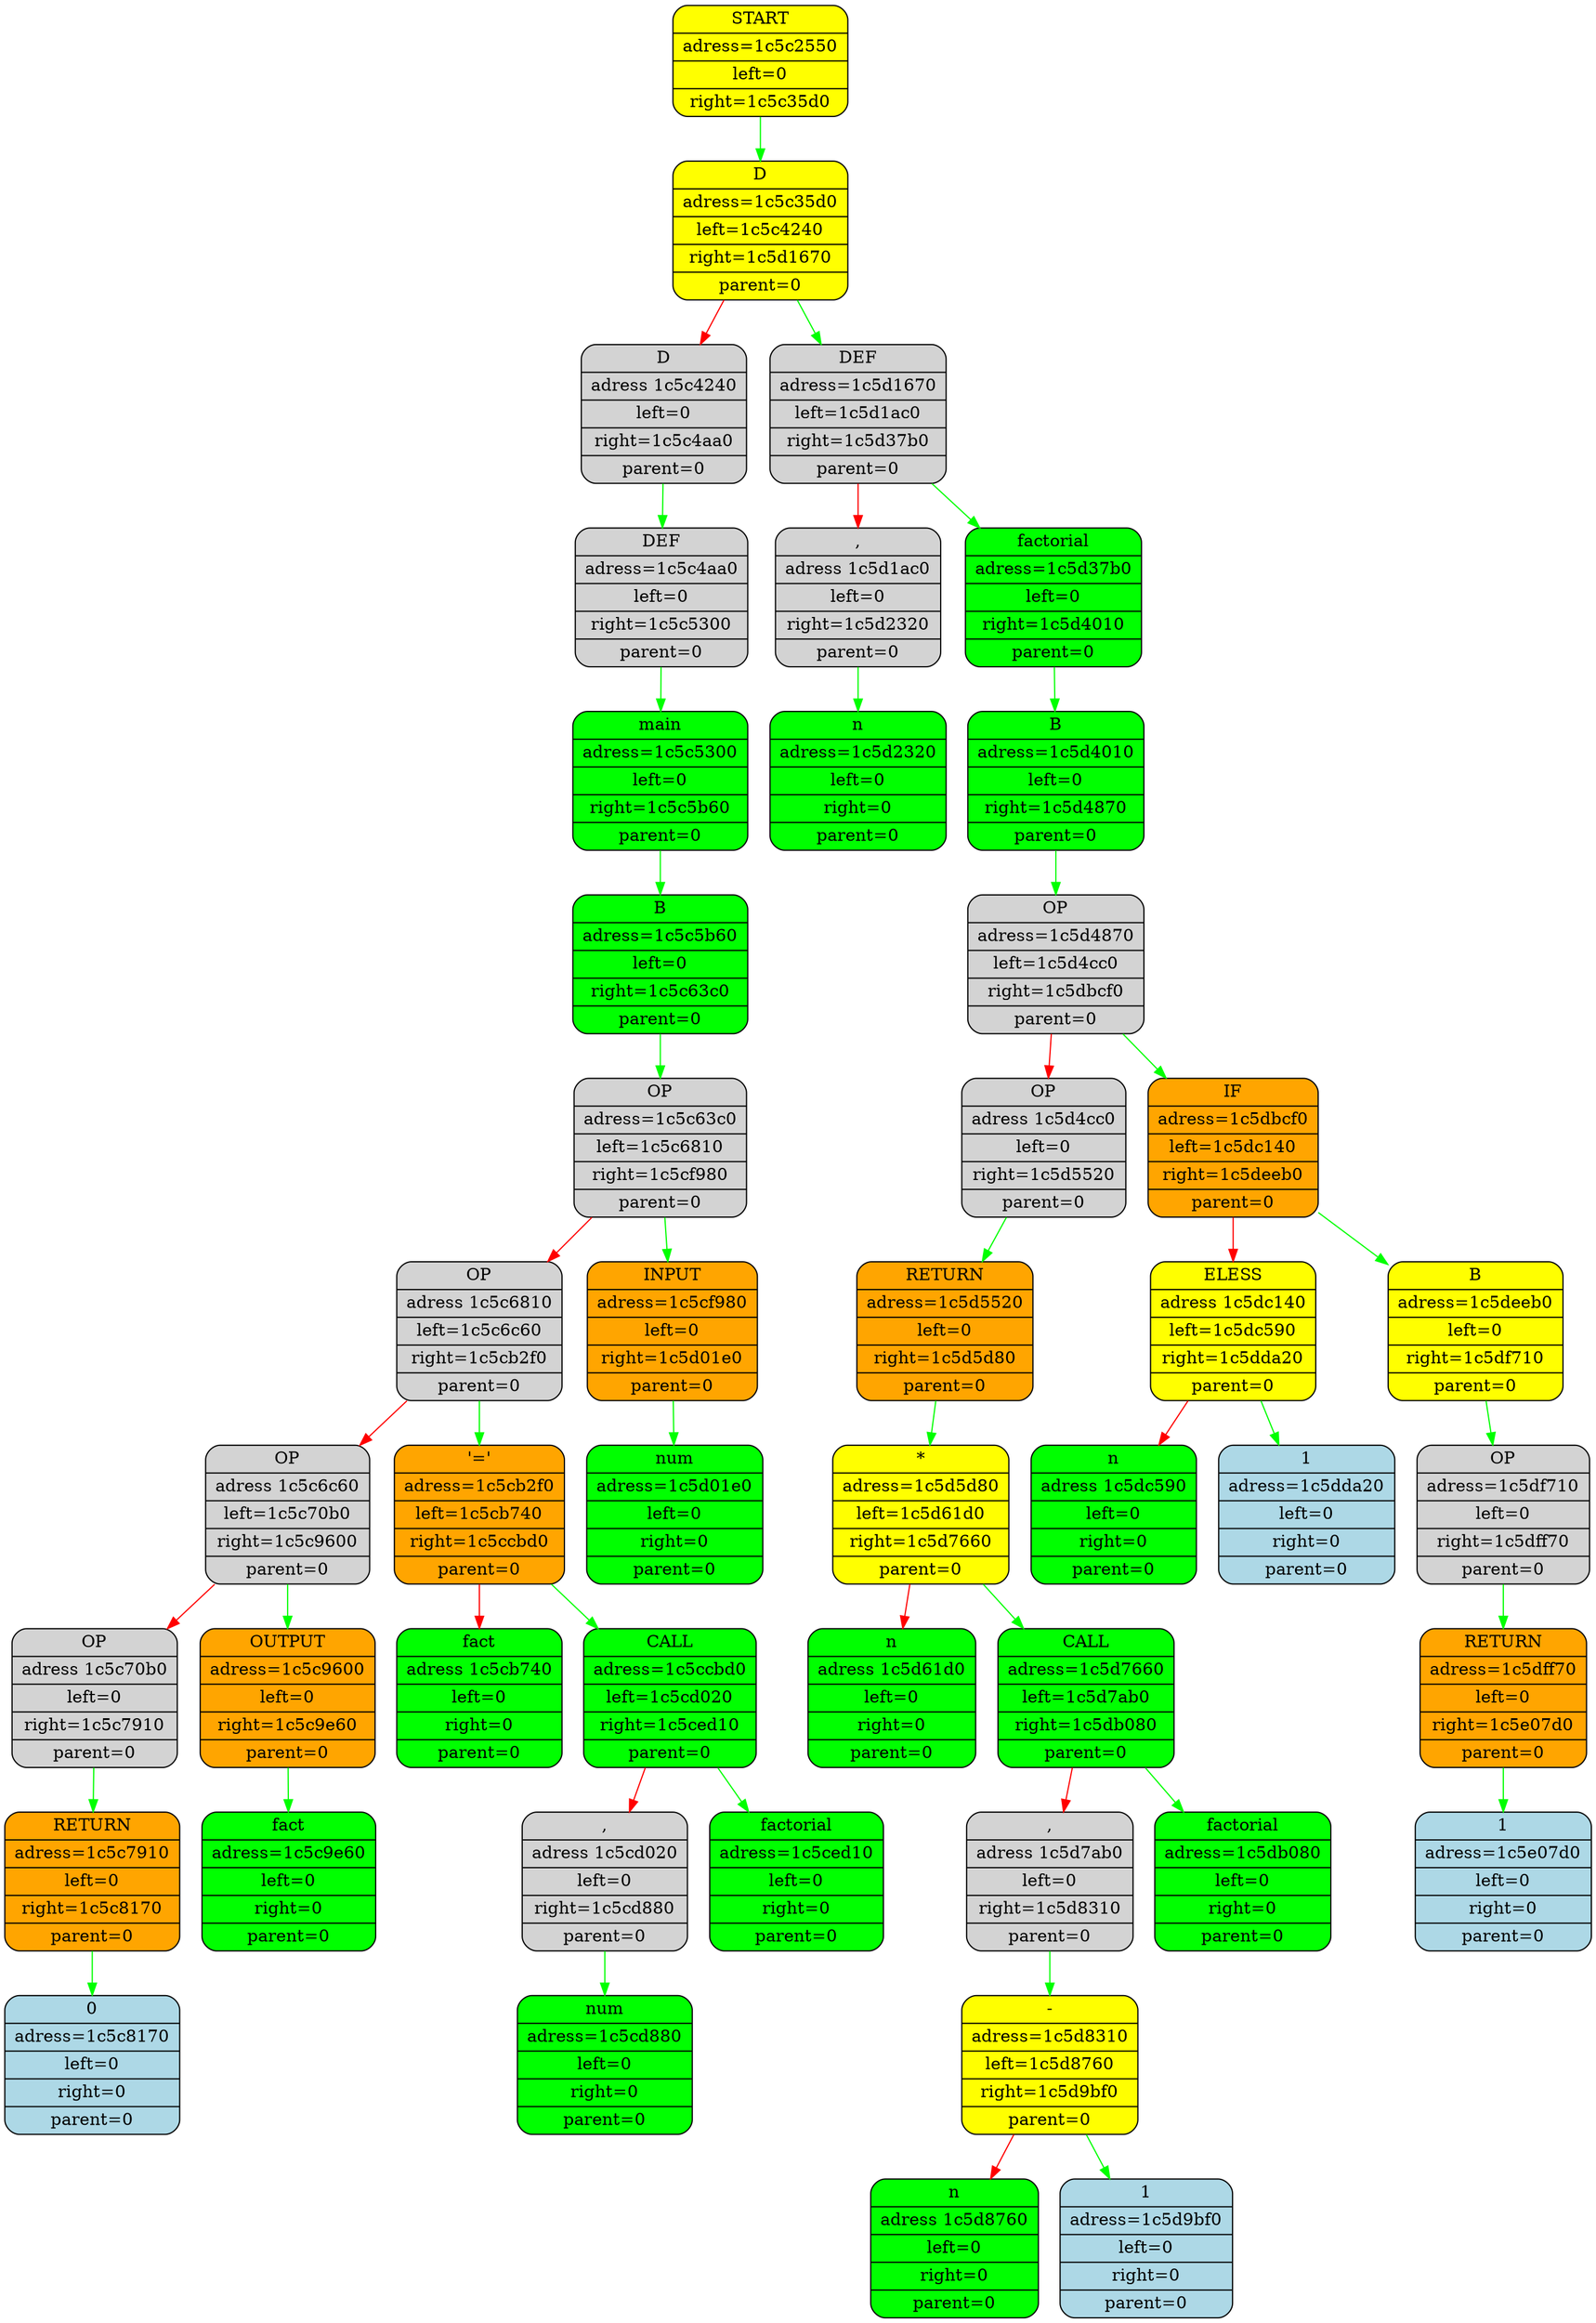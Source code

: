 digraph First{
node [shape="Mrecord", style="filled", fillcolor="lightblue"];
"box1c5c2550" [fillcolor = "yellow",label="{START|adress=1c5c2550|left=0|right=1c5c35d0}"];
"box1c5c35d0" [fillcolor="yellow",label="{D|adress=1c5c35d0|left=1c5c4240|right=1c5d1670|parent=0}"];
"box1c5c2550" -> "box1c5c35d0"[color="green"];
"box1c5c4240" [fillcolor="",label="{D|adress 1c5c4240|left=0|right=1c5c4aa0|parent=0}"];
"box1c5c35d0" -> "box1c5c4240"[color="red"];
"box1c5c4aa0" [fillcolor="",label="{DEF|adress=1c5c4aa0|left=0|right=1c5c5300|parent=0}"];
"box1c5c4240" -> "box1c5c4aa0"[color="green"];
"box1c5c5300" [fillcolor="green",label="{main|adress=1c5c5300|left=0|right=1c5c5b60|parent=0}"];
"box1c5c4aa0" -> "box1c5c5300"[color="green"];
"box1c5c5b60" [fillcolor="green",label="{B|adress=1c5c5b60|left=0|right=1c5c63c0|parent=0}"];
"box1c5c5300" -> "box1c5c5b60"[color="green"];
"box1c5c63c0" [fillcolor="",label="{OP|adress=1c5c63c0|left=1c5c6810|right=1c5cf980|parent=0}"];
"box1c5c5b60" -> "box1c5c63c0"[color="green"];
"box1c5c6810" [fillcolor="",label="{OP|adress 1c5c6810|left=1c5c6c60|right=1c5cb2f0|parent=0}"];
"box1c5c63c0" -> "box1c5c6810"[color="red"];
"box1c5c6c60" [fillcolor="",label="{OP|adress 1c5c6c60|left=1c5c70b0|right=1c5c9600|parent=0}"];
"box1c5c6810" -> "box1c5c6c60"[color="red"];
"box1c5c70b0" [fillcolor="",label="{OP|adress 1c5c70b0|left=0|right=1c5c7910|parent=0}"];
"box1c5c6c60" -> "box1c5c70b0"[color="red"];
"box1c5c7910" [fillcolor="orange",label="{RETURN|adress=1c5c7910|left=0|right=1c5c8170|parent=0}"];
"box1c5c70b0" -> "box1c5c7910"[color="green"];
"box1c5c8170" [label="{0|adress=1c5c8170|left=0|right=0|parent=0}"];
"box1c5c7910" -> "box1c5c8170"[color="green"];
"box1c5c9600" [fillcolor="orange",label="{OUTPUT|adress=1c5c9600|left=0|right=1c5c9e60|parent=0}"];
"box1c5c6c60" -> "box1c5c9600"[color="green"];
"box1c5c9e60" [fillcolor="green",label="{fact|adress=1c5c9e60|left=0|right=0|parent=0}"];
"box1c5c9600" -> "box1c5c9e60"[color="green"];
"box1c5cb2f0" [fillcolor="orange",label="{'='|adress=1c5cb2f0|left=1c5cb740|right=1c5ccbd0|parent=0}"];
"box1c5c6810" -> "box1c5cb2f0"[color="green"];
"box1c5cb740" [fillcolor="green",label="{fact|adress 1c5cb740|left=0|right=0|parent=0}"];
"box1c5cb2f0" -> "box1c5cb740"[color="red"];
"box1c5ccbd0" [fillcolor="green",label="{CALL|adress=1c5ccbd0|left=1c5cd020|right=1c5ced10|parent=0}"];
"box1c5cb2f0" -> "box1c5ccbd0"[color="green"];
"box1c5cd020" [fillcolor="",label="{,|adress 1c5cd020|left=0|right=1c5cd880|parent=0}"];
"box1c5ccbd0" -> "box1c5cd020"[color="red"];
"box1c5cd880" [fillcolor="green",label="{num|adress=1c5cd880|left=0|right=0|parent=0}"];
"box1c5cd020" -> "box1c5cd880"[color="green"];
"box1c5ced10" [fillcolor="green",label="{factorial|adress=1c5ced10|left=0|right=0|parent=0}"];
"box1c5ccbd0" -> "box1c5ced10"[color="green"];
"box1c5cf980" [fillcolor="orange",label="{INPUT|adress=1c5cf980|left=0|right=1c5d01e0|parent=0}"];
"box1c5c63c0" -> "box1c5cf980"[color="green"];
"box1c5d01e0" [fillcolor="green",label="{num|adress=1c5d01e0|left=0|right=0|parent=0}"];
"box1c5cf980" -> "box1c5d01e0"[color="green"];
"box1c5d1670" [fillcolor="",label="{DEF|adress=1c5d1670|left=1c5d1ac0|right=1c5d37b0|parent=0}"];
"box1c5c35d0" -> "box1c5d1670"[color="green"];
"box1c5d1ac0" [fillcolor="",label="{,|adress 1c5d1ac0|left=0|right=1c5d2320|parent=0}"];
"box1c5d1670" -> "box1c5d1ac0"[color="red"];
"box1c5d2320" [fillcolor="green",label="{n|adress=1c5d2320|left=0|right=0|parent=0}"];
"box1c5d1ac0" -> "box1c5d2320"[color="green"];
"box1c5d37b0" [fillcolor="green",label="{factorial|adress=1c5d37b0|left=0|right=1c5d4010|parent=0}"];
"box1c5d1670" -> "box1c5d37b0"[color="green"];
"box1c5d4010" [fillcolor="green",label="{B|adress=1c5d4010|left=0|right=1c5d4870|parent=0}"];
"box1c5d37b0" -> "box1c5d4010"[color="green"];
"box1c5d4870" [fillcolor="",label="{OP|adress=1c5d4870|left=1c5d4cc0|right=1c5dbcf0|parent=0}"];
"box1c5d4010" -> "box1c5d4870"[color="green"];
"box1c5d4cc0" [fillcolor="",label="{OP|adress 1c5d4cc0|left=0|right=1c5d5520|parent=0}"];
"box1c5d4870" -> "box1c5d4cc0"[color="red"];
"box1c5d5520" [fillcolor="orange",label="{RETURN|adress=1c5d5520|left=0|right=1c5d5d80|parent=0}"];
"box1c5d4cc0" -> "box1c5d5520"[color="green"];
"box1c5d5d80" [fillcolor="yellow",label="{*|adress=1c5d5d80|left=1c5d61d0|right=1c5d7660|parent=0}"];
"box1c5d5520" -> "box1c5d5d80"[color="green"];
"box1c5d61d0" [fillcolor="green",label="{n|adress 1c5d61d0|left=0|right=0|parent=0}"];
"box1c5d5d80" -> "box1c5d61d0"[color="red"];
"box1c5d7660" [fillcolor="green",label="{CALL|adress=1c5d7660|left=1c5d7ab0|right=1c5db080|parent=0}"];
"box1c5d5d80" -> "box1c5d7660"[color="green"];
"box1c5d7ab0" [fillcolor="",label="{,|adress 1c5d7ab0|left=0|right=1c5d8310|parent=0}"];
"box1c5d7660" -> "box1c5d7ab0"[color="red"];
"box1c5d8310" [fillcolor="yellow",label="{-|adress=1c5d8310|left=1c5d8760|right=1c5d9bf0|parent=0}"];
"box1c5d7ab0" -> "box1c5d8310"[color="green"];
"box1c5d8760" [fillcolor="green",label="{n|adress 1c5d8760|left=0|right=0|parent=0}"];
"box1c5d8310" -> "box1c5d8760"[color="red"];
"box1c5d9bf0" [label="{1|adress=1c5d9bf0|left=0|right=0|parent=0}"];
"box1c5d8310" -> "box1c5d9bf0"[color="green"];
"box1c5db080" [fillcolor="green",label="{factorial|adress=1c5db080|left=0|right=0|parent=0}"];
"box1c5d7660" -> "box1c5db080"[color="green"];
"box1c5dbcf0" [fillcolor="orange",label="{IF|adress=1c5dbcf0|left=1c5dc140|right=1c5deeb0|parent=0}"];
"box1c5d4870" -> "box1c5dbcf0"[color="green"];
"box1c5dc140" [fillcolor="yellow",label="{ELESS|adress 1c5dc140|left=1c5dc590|right=1c5dda20|parent=0}"];
"box1c5dbcf0" -> "box1c5dc140"[color="red"];
"box1c5dc590" [fillcolor="green",label="{n|adress 1c5dc590|left=0|right=0|parent=0}"];
"box1c5dc140" -> "box1c5dc590"[color="red"];
"box1c5dda20" [label="{1|adress=1c5dda20|left=0|right=0|parent=0}"];
"box1c5dc140" -> "box1c5dda20"[color="green"];
"box1c5deeb0" [fillcolor="yellow",label="{B|adress=1c5deeb0|left=0|right=1c5df710|parent=0}"];
"box1c5dbcf0" -> "box1c5deeb0"[color="green"];
"box1c5df710" [fillcolor="",label="{OP|adress=1c5df710|left=0|right=1c5dff70|parent=0}"];
"box1c5deeb0" -> "box1c5df710"[color="green"];
"box1c5dff70" [fillcolor="orange",label="{RETURN|adress=1c5dff70|left=0|right=1c5e07d0|parent=0}"];
"box1c5df710" -> "box1c5dff70"[color="green"];
"box1c5e07d0" [label="{1|adress=1c5e07d0|left=0|right=0|parent=0}"];
"box1c5dff70" -> "box1c5e07d0"[color="green"];
}